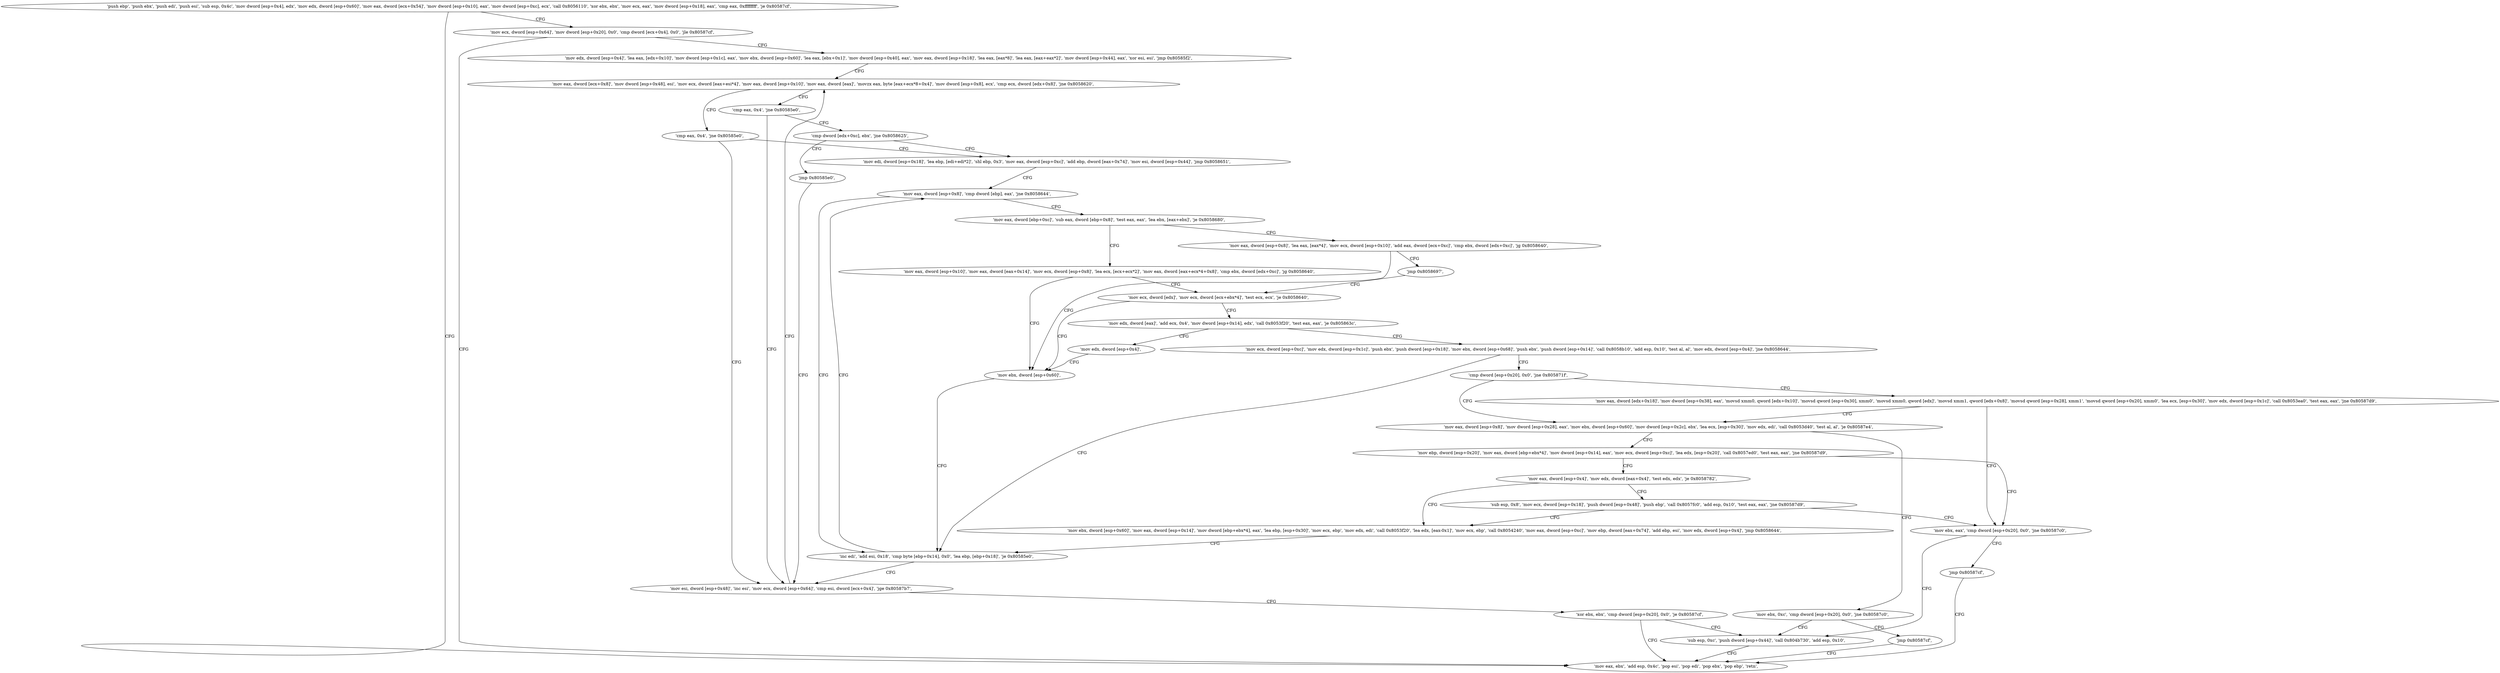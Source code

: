 digraph "func" {
"134579552" [label = "'push ebp', 'push ebx', 'push edi', 'push esi', 'sub esp, 0x4c', 'mov dword [esp+0x4], edx', 'mov edx, dword [esp+0x60]', 'mov eax, dword [ecx+0x54]', 'mov dword [esp+0x10], eax', 'mov dword [esp+0xc], ecx', 'call 0x8056110', 'xor ebx, ebx', 'mov ecx, eax', 'mov dword [esp+0x18], eax', 'cmp eax, 0xffffffff', 'je 0x80587cf', " ]
"134580175" [label = "'mov eax, ebx', 'add esp, 0x4c', 'pop esi', 'pop edi', 'pop ebx', 'pop ebp', 'retn', " ]
"134579600" [label = "'mov ecx, dword [esp+0x64]', 'mov dword [esp+0x20], 0x0', 'cmp dword [ecx+0x4], 0x0', 'jle 0x80587cf', " ]
"134579622" [label = "'mov edx, dword [esp+0x4]', 'lea eax, [edx+0x10]', 'mov dword [esp+0x1c], eax', 'mov ebx, dword [esp+0x60]', 'lea eax, [ebx+0x1]', 'mov dword [esp+0x40], eax', 'mov eax, dword [esp+0x18]', 'lea eax, [eax*8]', 'lea eax, [eax+eax*2]', 'mov dword [esp+0x44], eax', 'xor esi, esi', 'jmp 0x80585f2', " ]
"134579698" [label = "'mov eax, dword [ecx+0x8]', 'mov dword [esp+0x48], esi', 'mov ecx, dword [eax+esi*4]', 'mov eax, dword [esp+0x10]', 'mov eax, dword [eax]', 'movzx eax, byte [eax+ecx*8+0x4]', 'mov dword [esp+0x8], ecx', 'cmp ecx, dword [edx+0x8]', 'jne 0x8058620', " ]
"134579744" [label = "'cmp eax, 0x4', 'jne 0x80585e0', " ]
"134579728" [label = "'cmp eax, 0x4', 'jne 0x80585e0', " ]
"134579680" [label = "'mov esi, dword [esp+0x48]', 'inc esi', 'mov ecx, dword [esp+0x64]', 'cmp esi, dword [ecx+0x4]', 'jge 0x80587b7', " ]
"134579749" [label = "'mov edi, dword [esp+0x18]', 'lea ebp, [edi+edi*2]', 'shl ebp, 0x3', 'mov eax, dword [esp+0xc]', 'add ebp, dword [eax+0x74]', 'mov esi, dword [esp+0x44]', 'jmp 0x8058651', " ]
"134579733" [label = "'cmp dword [edx+0xc], ebx', 'jne 0x8058625', " ]
"134580151" [label = "'xor ebx, ebx', 'cmp dword [esp+0x20], 0x0', 'je 0x80587cf', " ]
"134579793" [label = "'mov eax, dword [esp+0x8]', 'cmp dword [ebp], eax', 'jne 0x8058644', " ]
"134579738" [label = "'jmp 0x80585e0', " ]
"134580160" [label = "'sub esp, 0xc', 'push dword [esp+0x44]', 'call 0x804b730', 'add esp, 0x10', " ]
"134579780" [label = "'inc edi', 'add esi, 0x18', 'cmp byte [ebp+0x14], 0x0', 'lea ebp, [ebp+0x18]', 'je 0x80585e0', " ]
"134579802" [label = "'mov eax, dword [ebp+0xc]', 'sub eax, dword [ebp+0x8]', 'test eax, eax', 'lea ebx, [eax+ebx]', 'je 0x8058680', " ]
"134579840" [label = "'mov eax, dword [esp+0x10]', 'mov eax, dword [eax+0x14]', 'mov ecx, dword [esp+0x8]', 'lea ecx, [ecx+ecx*2]', 'mov eax, dword [eax+ecx*4+0x8]', 'cmp ebx, dword [edx+0xc]', 'jg 0x8058640', " ]
"134579815" [label = "'mov eax, dword [esp+0x8]', 'lea eax, [eax*4]', 'mov ecx, dword [esp+0x10]', 'add eax, dword [ecx+0xc]', 'cmp ebx, dword [edx+0xc]', 'jg 0x8058640', " ]
"134579776" [label = "'mov ebx, dword [esp+0x60]', " ]
"134579863" [label = "'mov ecx, dword [edx]', 'mov ecx, dword [ecx+ebx*4]', 'test ecx, ecx', 'je 0x8058640', " ]
"134579838" [label = "'jmp 0x8058697', " ]
"134579872" [label = "'mov edx, dword [eax]', 'add ecx, 0x4', 'mov dword [esp+0x14], edx', 'call 0x8053f20', 'test eax, eax', 'je 0x805863c', " ]
"134579772" [label = "'mov edx, dword [esp+0x4]', " ]
"134579890" [label = "'mov ecx, dword [esp+0xc]', 'mov edx, dword [esp+0x1c]', 'push ebx', 'push dword [esp+0x18]', 'mov ebx, dword [esp+0x68]', 'push ebx', 'push dword [esp+0x14]', 'call 0x8058b10', 'add esp, 0x10', 'test al, al', 'mov edx, dword [esp+0x4]', 'jne 0x8058644', " ]
"134579932" [label = "'cmp dword [esp+0x20], 0x0', 'jne 0x805871f', " ]
"134579999" [label = "'mov eax, dword [esp+0x8]', 'mov dword [esp+0x28], eax', 'mov ebx, dword [esp+0x60]', 'mov dword [esp+0x2c], ebx', 'lea ecx, [esp+0x30]', 'mov edx, edi', 'call 0x8053d40', 'test al, al', 'je 0x80587e4', " ]
"134579939" [label = "'mov eax, dword [edx+0x18]', 'mov dword [esp+0x38], eax', 'movsd xmm0, qword [edx+0x10]', 'movsd qword [esp+0x30], xmm0', 'movsd xmm0, qword [edx]', 'movsd xmm1, qword [edx+0x8]', 'movsd qword [esp+0x28], xmm1', 'movsd qword [esp+0x20], xmm0', 'lea ecx, [esp+0x30]', 'mov edx, dword [esp+0x1c]', 'call 0x8053ea0', 'test eax, eax', 'jne 0x80587d9', " ]
"134580196" [label = "'mov ebx, 0xc', 'cmp dword [esp+0x20], 0x0', 'jne 0x80587c0', " ]
"134580034" [label = "'mov ebp, dword [esp+0x20]', 'mov eax, dword [ebp+ebx*4]', 'mov dword [esp+0x14], eax', 'mov ecx, dword [esp+0xc]', 'lea edx, [esp+0x20]', 'call 0x8057ed0', 'test eax, eax', 'jne 0x80587d9', " ]
"134580185" [label = "'mov ebx, eax', 'cmp dword [esp+0x20], 0x0', 'jne 0x80587c0', " ]
"134580208" [label = "'jmp 0x80587cf', " ]
"134580063" [label = "'mov eax, dword [esp+0x4]', 'mov edx, dword [eax+0x4]', 'test edx, edx', 'je 0x8058782', " ]
"134580194" [label = "'jmp 0x80587cf', " ]
"134580098" [label = "'mov ebx, dword [esp+0x60]', 'mov eax, dword [esp+0x14]', 'mov dword [ebp+ebx*4], eax', 'lea ebp, [esp+0x30]', 'mov ecx, ebp', 'mov edx, edi', 'call 0x8053f20', 'lea edx, [eax-0x1]', 'mov ecx, ebp', 'call 0x8054240', 'mov eax, dword [esp+0xc]', 'mov ebp, dword [eax+0x74]', 'add ebp, esi', 'mov edx, dword [esp+0x4]', 'jmp 0x8058644', " ]
"134580074" [label = "'sub esp, 0x8', 'mov ecx, dword [esp+0x18]', 'push dword [esp+0x48]', 'push ebp', 'call 0x8057fc0', 'add esp, 0x10', 'test eax, eax', 'jne 0x80587d9', " ]
"134579552" -> "134580175" [ label = "CFG" ]
"134579552" -> "134579600" [ label = "CFG" ]
"134579600" -> "134580175" [ label = "CFG" ]
"134579600" -> "134579622" [ label = "CFG" ]
"134579622" -> "134579698" [ label = "CFG" ]
"134579698" -> "134579744" [ label = "CFG" ]
"134579698" -> "134579728" [ label = "CFG" ]
"134579744" -> "134579680" [ label = "CFG" ]
"134579744" -> "134579749" [ label = "CFG" ]
"134579728" -> "134579680" [ label = "CFG" ]
"134579728" -> "134579733" [ label = "CFG" ]
"134579680" -> "134580151" [ label = "CFG" ]
"134579680" -> "134579698" [ label = "CFG" ]
"134579749" -> "134579793" [ label = "CFG" ]
"134579733" -> "134579749" [ label = "CFG" ]
"134579733" -> "134579738" [ label = "CFG" ]
"134580151" -> "134580175" [ label = "CFG" ]
"134580151" -> "134580160" [ label = "CFG" ]
"134579793" -> "134579780" [ label = "CFG" ]
"134579793" -> "134579802" [ label = "CFG" ]
"134579738" -> "134579680" [ label = "CFG" ]
"134580160" -> "134580175" [ label = "CFG" ]
"134579780" -> "134579680" [ label = "CFG" ]
"134579780" -> "134579793" [ label = "CFG" ]
"134579802" -> "134579840" [ label = "CFG" ]
"134579802" -> "134579815" [ label = "CFG" ]
"134579840" -> "134579776" [ label = "CFG" ]
"134579840" -> "134579863" [ label = "CFG" ]
"134579815" -> "134579776" [ label = "CFG" ]
"134579815" -> "134579838" [ label = "CFG" ]
"134579776" -> "134579780" [ label = "CFG" ]
"134579863" -> "134579776" [ label = "CFG" ]
"134579863" -> "134579872" [ label = "CFG" ]
"134579838" -> "134579863" [ label = "CFG" ]
"134579872" -> "134579772" [ label = "CFG" ]
"134579872" -> "134579890" [ label = "CFG" ]
"134579772" -> "134579776" [ label = "CFG" ]
"134579890" -> "134579780" [ label = "CFG" ]
"134579890" -> "134579932" [ label = "CFG" ]
"134579932" -> "134579999" [ label = "CFG" ]
"134579932" -> "134579939" [ label = "CFG" ]
"134579999" -> "134580196" [ label = "CFG" ]
"134579999" -> "134580034" [ label = "CFG" ]
"134579939" -> "134580185" [ label = "CFG" ]
"134579939" -> "134579999" [ label = "CFG" ]
"134580196" -> "134580160" [ label = "CFG" ]
"134580196" -> "134580208" [ label = "CFG" ]
"134580034" -> "134580185" [ label = "CFG" ]
"134580034" -> "134580063" [ label = "CFG" ]
"134580185" -> "134580160" [ label = "CFG" ]
"134580185" -> "134580194" [ label = "CFG" ]
"134580208" -> "134580175" [ label = "CFG" ]
"134580063" -> "134580098" [ label = "CFG" ]
"134580063" -> "134580074" [ label = "CFG" ]
"134580194" -> "134580175" [ label = "CFG" ]
"134580098" -> "134579780" [ label = "CFG" ]
"134580074" -> "134580185" [ label = "CFG" ]
"134580074" -> "134580098" [ label = "CFG" ]
}
